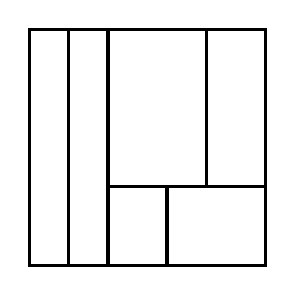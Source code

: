 \begin{tikzpicture}[very thick, scale=.5]
    \draw (0,0) rectangle (1,6);
    \draw (1,0) rectangle (2,6);
    \draw (2,2) rectangle (9/2,6);
    \draw (9/2,2) rectangle (6,6);
    \draw (2,0) rectangle (7/2,2);
    \draw (7/2,0) rectangle (6,2);
\end{tikzpicture}
